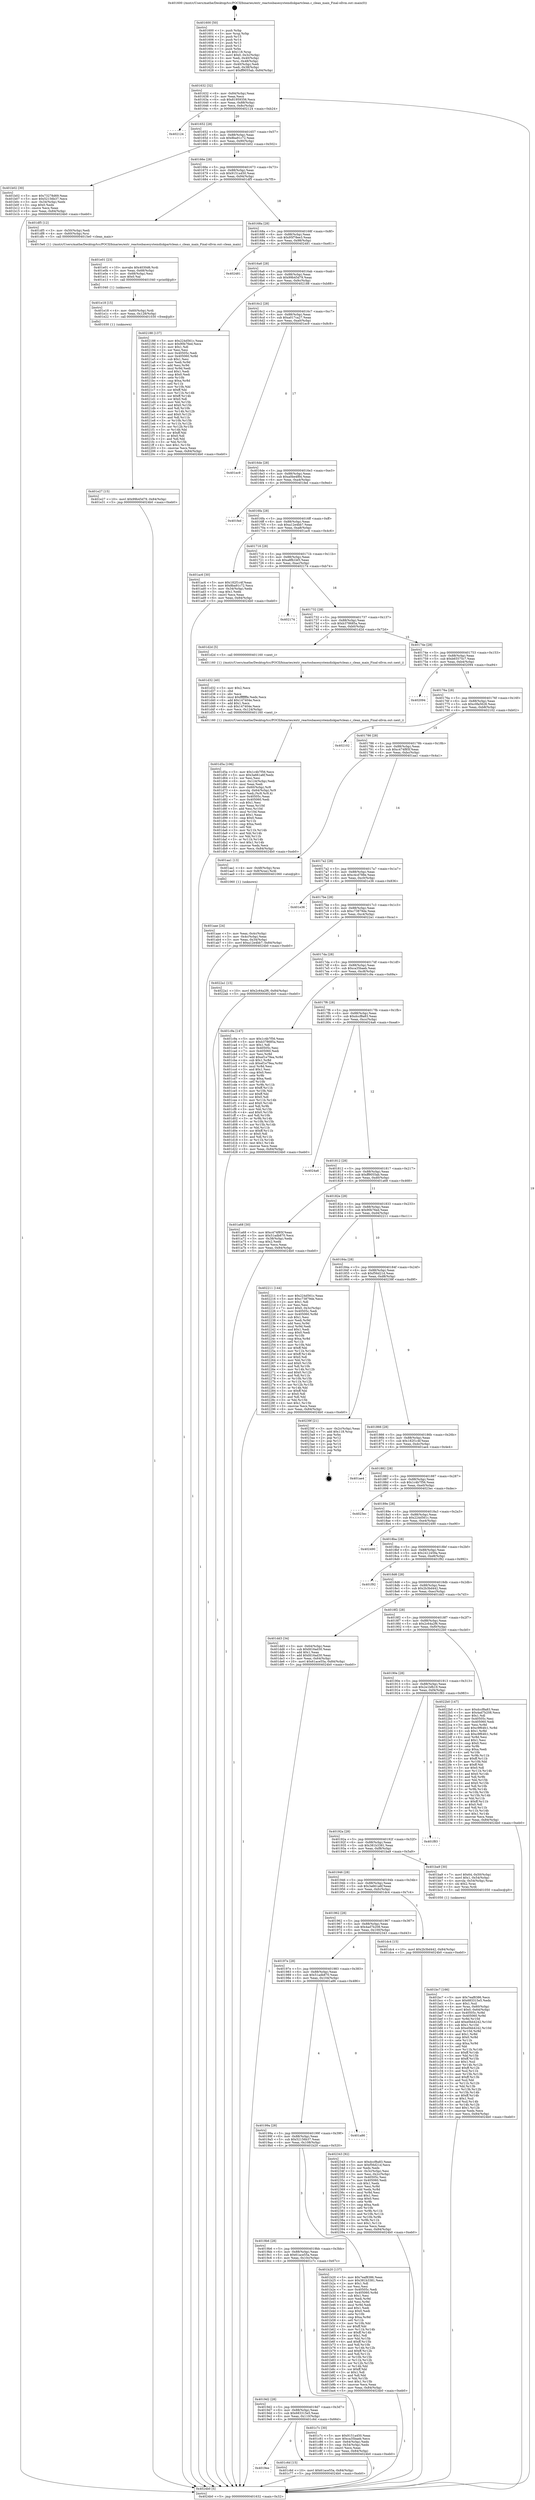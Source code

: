 digraph "0x401600" {
  label = "0x401600 (/mnt/c/Users/mathe/Desktop/tcc/POCII/binaries/extr_reactosbasesystemdiskpartclean.c_clean_main_Final-ollvm.out::main(0))"
  labelloc = "t"
  node[shape=record]

  Entry [label="",width=0.3,height=0.3,shape=circle,fillcolor=black,style=filled]
  "0x401632" [label="{
     0x401632 [32]\l
     | [instrs]\l
     &nbsp;&nbsp;0x401632 \<+6\>: mov -0x84(%rbp),%eax\l
     &nbsp;&nbsp;0x401638 \<+2\>: mov %eax,%ecx\l
     &nbsp;&nbsp;0x40163a \<+6\>: sub $0x81959356,%ecx\l
     &nbsp;&nbsp;0x401640 \<+6\>: mov %eax,-0x88(%rbp)\l
     &nbsp;&nbsp;0x401646 \<+6\>: mov %ecx,-0x8c(%rbp)\l
     &nbsp;&nbsp;0x40164c \<+6\>: je 0000000000402124 \<main+0xb24\>\l
  }"]
  "0x402124" [label="{
     0x402124\l
  }", style=dashed]
  "0x401652" [label="{
     0x401652 [28]\l
     | [instrs]\l
     &nbsp;&nbsp;0x401652 \<+5\>: jmp 0000000000401657 \<main+0x57\>\l
     &nbsp;&nbsp;0x401657 \<+6\>: mov -0x88(%rbp),%eax\l
     &nbsp;&nbsp;0x40165d \<+5\>: sub $0x8ba91c72,%eax\l
     &nbsp;&nbsp;0x401662 \<+6\>: mov %eax,-0x90(%rbp)\l
     &nbsp;&nbsp;0x401668 \<+6\>: je 0000000000401b02 \<main+0x502\>\l
  }"]
  Exit [label="",width=0.3,height=0.3,shape=circle,fillcolor=black,style=filled,peripheries=2]
  "0x401b02" [label="{
     0x401b02 [30]\l
     | [instrs]\l
     &nbsp;&nbsp;0x401b02 \<+5\>: mov $0x73278d69,%eax\l
     &nbsp;&nbsp;0x401b07 \<+5\>: mov $0x52156b37,%ecx\l
     &nbsp;&nbsp;0x401b0c \<+3\>: mov -0x34(%rbp),%edx\l
     &nbsp;&nbsp;0x401b0f \<+3\>: cmp $0x0,%edx\l
     &nbsp;&nbsp;0x401b12 \<+3\>: cmove %ecx,%eax\l
     &nbsp;&nbsp;0x401b15 \<+6\>: mov %eax,-0x84(%rbp)\l
     &nbsp;&nbsp;0x401b1b \<+5\>: jmp 00000000004024b0 \<main+0xeb0\>\l
  }"]
  "0x40166e" [label="{
     0x40166e [28]\l
     | [instrs]\l
     &nbsp;&nbsp;0x40166e \<+5\>: jmp 0000000000401673 \<main+0x73\>\l
     &nbsp;&nbsp;0x401673 \<+6\>: mov -0x88(%rbp),%eax\l
     &nbsp;&nbsp;0x401679 \<+5\>: sub $0x9151a450,%eax\l
     &nbsp;&nbsp;0x40167e \<+6\>: mov %eax,-0x94(%rbp)\l
     &nbsp;&nbsp;0x401684 \<+6\>: je 0000000000401df5 \<main+0x7f5\>\l
  }"]
  "0x401e27" [label="{
     0x401e27 [15]\l
     | [instrs]\l
     &nbsp;&nbsp;0x401e27 \<+10\>: movl $0x99b45d79,-0x84(%rbp)\l
     &nbsp;&nbsp;0x401e31 \<+5\>: jmp 00000000004024b0 \<main+0xeb0\>\l
  }"]
  "0x401df5" [label="{
     0x401df5 [12]\l
     | [instrs]\l
     &nbsp;&nbsp;0x401df5 \<+3\>: mov -0x50(%rbp),%edi\l
     &nbsp;&nbsp;0x401df8 \<+4\>: mov -0x60(%rbp),%rsi\l
     &nbsp;&nbsp;0x401dfc \<+5\>: call 00000000004015e0 \<clean_main\>\l
     | [calls]\l
     &nbsp;&nbsp;0x4015e0 \{1\} (/mnt/c/Users/mathe/Desktop/tcc/POCII/binaries/extr_reactosbasesystemdiskpartclean.c_clean_main_Final-ollvm.out::clean_main)\l
  }"]
  "0x40168a" [label="{
     0x40168a [28]\l
     | [instrs]\l
     &nbsp;&nbsp;0x40168a \<+5\>: jmp 000000000040168f \<main+0x8f\>\l
     &nbsp;&nbsp;0x40168f \<+6\>: mov -0x88(%rbp),%eax\l
     &nbsp;&nbsp;0x401695 \<+5\>: sub $0x95f78ee3,%eax\l
     &nbsp;&nbsp;0x40169a \<+6\>: mov %eax,-0x98(%rbp)\l
     &nbsp;&nbsp;0x4016a0 \<+6\>: je 0000000000402481 \<main+0xe81\>\l
  }"]
  "0x401e18" [label="{
     0x401e18 [15]\l
     | [instrs]\l
     &nbsp;&nbsp;0x401e18 \<+4\>: mov -0x60(%rbp),%rdi\l
     &nbsp;&nbsp;0x401e1c \<+6\>: mov %eax,-0x128(%rbp)\l
     &nbsp;&nbsp;0x401e22 \<+5\>: call 0000000000401030 \<free@plt\>\l
     | [calls]\l
     &nbsp;&nbsp;0x401030 \{1\} (unknown)\l
  }"]
  "0x402481" [label="{
     0x402481\l
  }", style=dashed]
  "0x4016a6" [label="{
     0x4016a6 [28]\l
     | [instrs]\l
     &nbsp;&nbsp;0x4016a6 \<+5\>: jmp 00000000004016ab \<main+0xab\>\l
     &nbsp;&nbsp;0x4016ab \<+6\>: mov -0x88(%rbp),%eax\l
     &nbsp;&nbsp;0x4016b1 \<+5\>: sub $0x99b45d79,%eax\l
     &nbsp;&nbsp;0x4016b6 \<+6\>: mov %eax,-0x9c(%rbp)\l
     &nbsp;&nbsp;0x4016bc \<+6\>: je 0000000000402188 \<main+0xb88\>\l
  }"]
  "0x401e01" [label="{
     0x401e01 [23]\l
     | [instrs]\l
     &nbsp;&nbsp;0x401e01 \<+10\>: movabs $0x4030d6,%rdi\l
     &nbsp;&nbsp;0x401e0b \<+3\>: mov %eax,-0x68(%rbp)\l
     &nbsp;&nbsp;0x401e0e \<+3\>: mov -0x68(%rbp),%esi\l
     &nbsp;&nbsp;0x401e11 \<+2\>: mov $0x0,%al\l
     &nbsp;&nbsp;0x401e13 \<+5\>: call 0000000000401040 \<printf@plt\>\l
     | [calls]\l
     &nbsp;&nbsp;0x401040 \{1\} (unknown)\l
  }"]
  "0x402188" [label="{
     0x402188 [137]\l
     | [instrs]\l
     &nbsp;&nbsp;0x402188 \<+5\>: mov $0x224d561c,%eax\l
     &nbsp;&nbsp;0x40218d \<+5\>: mov $0x90b76ed,%ecx\l
     &nbsp;&nbsp;0x402192 \<+2\>: mov $0x1,%dl\l
     &nbsp;&nbsp;0x402194 \<+2\>: xor %esi,%esi\l
     &nbsp;&nbsp;0x402196 \<+7\>: mov 0x40505c,%edi\l
     &nbsp;&nbsp;0x40219d \<+8\>: mov 0x405060,%r8d\l
     &nbsp;&nbsp;0x4021a5 \<+3\>: sub $0x1,%esi\l
     &nbsp;&nbsp;0x4021a8 \<+3\>: mov %edi,%r9d\l
     &nbsp;&nbsp;0x4021ab \<+3\>: add %esi,%r9d\l
     &nbsp;&nbsp;0x4021ae \<+4\>: imul %r9d,%edi\l
     &nbsp;&nbsp;0x4021b2 \<+3\>: and $0x1,%edi\l
     &nbsp;&nbsp;0x4021b5 \<+3\>: cmp $0x0,%edi\l
     &nbsp;&nbsp;0x4021b8 \<+4\>: sete %r10b\l
     &nbsp;&nbsp;0x4021bc \<+4\>: cmp $0xa,%r8d\l
     &nbsp;&nbsp;0x4021c0 \<+4\>: setl %r11b\l
     &nbsp;&nbsp;0x4021c4 \<+3\>: mov %r10b,%bl\l
     &nbsp;&nbsp;0x4021c7 \<+3\>: xor $0xff,%bl\l
     &nbsp;&nbsp;0x4021ca \<+3\>: mov %r11b,%r14b\l
     &nbsp;&nbsp;0x4021cd \<+4\>: xor $0xff,%r14b\l
     &nbsp;&nbsp;0x4021d1 \<+3\>: xor $0x0,%dl\l
     &nbsp;&nbsp;0x4021d4 \<+3\>: mov %bl,%r15b\l
     &nbsp;&nbsp;0x4021d7 \<+4\>: and $0x0,%r15b\l
     &nbsp;&nbsp;0x4021db \<+3\>: and %dl,%r10b\l
     &nbsp;&nbsp;0x4021de \<+3\>: mov %r14b,%r12b\l
     &nbsp;&nbsp;0x4021e1 \<+4\>: and $0x0,%r12b\l
     &nbsp;&nbsp;0x4021e5 \<+3\>: and %dl,%r11b\l
     &nbsp;&nbsp;0x4021e8 \<+3\>: or %r10b,%r15b\l
     &nbsp;&nbsp;0x4021eb \<+3\>: or %r11b,%r12b\l
     &nbsp;&nbsp;0x4021ee \<+3\>: xor %r12b,%r15b\l
     &nbsp;&nbsp;0x4021f1 \<+3\>: or %r14b,%bl\l
     &nbsp;&nbsp;0x4021f4 \<+3\>: xor $0xff,%bl\l
     &nbsp;&nbsp;0x4021f7 \<+3\>: or $0x0,%dl\l
     &nbsp;&nbsp;0x4021fa \<+2\>: and %dl,%bl\l
     &nbsp;&nbsp;0x4021fc \<+3\>: or %bl,%r15b\l
     &nbsp;&nbsp;0x4021ff \<+4\>: test $0x1,%r15b\l
     &nbsp;&nbsp;0x402203 \<+3\>: cmovne %ecx,%eax\l
     &nbsp;&nbsp;0x402206 \<+6\>: mov %eax,-0x84(%rbp)\l
     &nbsp;&nbsp;0x40220c \<+5\>: jmp 00000000004024b0 \<main+0xeb0\>\l
  }"]
  "0x4016c2" [label="{
     0x4016c2 [28]\l
     | [instrs]\l
     &nbsp;&nbsp;0x4016c2 \<+5\>: jmp 00000000004016c7 \<main+0xc7\>\l
     &nbsp;&nbsp;0x4016c7 \<+6\>: mov -0x88(%rbp),%eax\l
     &nbsp;&nbsp;0x4016cd \<+5\>: sub $0xa017ca27,%eax\l
     &nbsp;&nbsp;0x4016d2 \<+6\>: mov %eax,-0xa0(%rbp)\l
     &nbsp;&nbsp;0x4016d8 \<+6\>: je 0000000000401ec9 \<main+0x8c9\>\l
  }"]
  "0x401d5a" [label="{
     0x401d5a [106]\l
     | [instrs]\l
     &nbsp;&nbsp;0x401d5a \<+5\>: mov $0x1c4b7f56,%ecx\l
     &nbsp;&nbsp;0x401d5f \<+5\>: mov $0x3a661a6f,%edx\l
     &nbsp;&nbsp;0x401d64 \<+2\>: xor %esi,%esi\l
     &nbsp;&nbsp;0x401d66 \<+6\>: mov -0x124(%rbp),%edi\l
     &nbsp;&nbsp;0x401d6c \<+3\>: imul %eax,%edi\l
     &nbsp;&nbsp;0x401d6f \<+4\>: mov -0x60(%rbp),%r8\l
     &nbsp;&nbsp;0x401d73 \<+4\>: movslq -0x64(%rbp),%r9\l
     &nbsp;&nbsp;0x401d77 \<+4\>: mov %edi,(%r8,%r9,4)\l
     &nbsp;&nbsp;0x401d7b \<+7\>: mov 0x40505c,%eax\l
     &nbsp;&nbsp;0x401d82 \<+7\>: mov 0x405060,%edi\l
     &nbsp;&nbsp;0x401d89 \<+3\>: sub $0x1,%esi\l
     &nbsp;&nbsp;0x401d8c \<+3\>: mov %eax,%r10d\l
     &nbsp;&nbsp;0x401d8f \<+3\>: add %esi,%r10d\l
     &nbsp;&nbsp;0x401d92 \<+4\>: imul %r10d,%eax\l
     &nbsp;&nbsp;0x401d96 \<+3\>: and $0x1,%eax\l
     &nbsp;&nbsp;0x401d99 \<+3\>: cmp $0x0,%eax\l
     &nbsp;&nbsp;0x401d9c \<+4\>: sete %r11b\l
     &nbsp;&nbsp;0x401da0 \<+3\>: cmp $0xa,%edi\l
     &nbsp;&nbsp;0x401da3 \<+3\>: setl %bl\l
     &nbsp;&nbsp;0x401da6 \<+3\>: mov %r11b,%r14b\l
     &nbsp;&nbsp;0x401da9 \<+3\>: and %bl,%r14b\l
     &nbsp;&nbsp;0x401dac \<+3\>: xor %bl,%r11b\l
     &nbsp;&nbsp;0x401daf \<+3\>: or %r11b,%r14b\l
     &nbsp;&nbsp;0x401db2 \<+4\>: test $0x1,%r14b\l
     &nbsp;&nbsp;0x401db6 \<+3\>: cmovne %edx,%ecx\l
     &nbsp;&nbsp;0x401db9 \<+6\>: mov %ecx,-0x84(%rbp)\l
     &nbsp;&nbsp;0x401dbf \<+5\>: jmp 00000000004024b0 \<main+0xeb0\>\l
  }"]
  "0x401ec9" [label="{
     0x401ec9\l
  }", style=dashed]
  "0x4016de" [label="{
     0x4016de [28]\l
     | [instrs]\l
     &nbsp;&nbsp;0x4016de \<+5\>: jmp 00000000004016e3 \<main+0xe3\>\l
     &nbsp;&nbsp;0x4016e3 \<+6\>: mov -0x88(%rbp),%eax\l
     &nbsp;&nbsp;0x4016e9 \<+5\>: sub $0xa0be4f84,%eax\l
     &nbsp;&nbsp;0x4016ee \<+6\>: mov %eax,-0xa4(%rbp)\l
     &nbsp;&nbsp;0x4016f4 \<+6\>: je 0000000000401fed \<main+0x9ed\>\l
  }"]
  "0x401d32" [label="{
     0x401d32 [40]\l
     | [instrs]\l
     &nbsp;&nbsp;0x401d32 \<+5\>: mov $0x2,%ecx\l
     &nbsp;&nbsp;0x401d37 \<+1\>: cltd\l
     &nbsp;&nbsp;0x401d38 \<+2\>: idiv %ecx\l
     &nbsp;&nbsp;0x401d3a \<+6\>: imul $0xfffffffe,%edx,%ecx\l
     &nbsp;&nbsp;0x401d40 \<+6\>: add $0x147404e,%ecx\l
     &nbsp;&nbsp;0x401d46 \<+3\>: add $0x1,%ecx\l
     &nbsp;&nbsp;0x401d49 \<+6\>: sub $0x147404e,%ecx\l
     &nbsp;&nbsp;0x401d4f \<+6\>: mov %ecx,-0x124(%rbp)\l
     &nbsp;&nbsp;0x401d55 \<+5\>: call 0000000000401160 \<next_i\>\l
     | [calls]\l
     &nbsp;&nbsp;0x401160 \{1\} (/mnt/c/Users/mathe/Desktop/tcc/POCII/binaries/extr_reactosbasesystemdiskpartclean.c_clean_main_Final-ollvm.out::next_i)\l
  }"]
  "0x401fed" [label="{
     0x401fed\l
  }", style=dashed]
  "0x4016fa" [label="{
     0x4016fa [28]\l
     | [instrs]\l
     &nbsp;&nbsp;0x4016fa \<+5\>: jmp 00000000004016ff \<main+0xff\>\l
     &nbsp;&nbsp;0x4016ff \<+6\>: mov -0x88(%rbp),%eax\l
     &nbsp;&nbsp;0x401705 \<+5\>: sub $0xa12e4bb7,%eax\l
     &nbsp;&nbsp;0x40170a \<+6\>: mov %eax,-0xa8(%rbp)\l
     &nbsp;&nbsp;0x401710 \<+6\>: je 0000000000401ac6 \<main+0x4c6\>\l
  }"]
  "0x4019ee" [label="{
     0x4019ee\l
  }", style=dashed]
  "0x401ac6" [label="{
     0x401ac6 [30]\l
     | [instrs]\l
     &nbsp;&nbsp;0x401ac6 \<+5\>: mov $0x182f1c4f,%eax\l
     &nbsp;&nbsp;0x401acb \<+5\>: mov $0x8ba91c72,%ecx\l
     &nbsp;&nbsp;0x401ad0 \<+3\>: mov -0x34(%rbp),%edx\l
     &nbsp;&nbsp;0x401ad3 \<+3\>: cmp $0x1,%edx\l
     &nbsp;&nbsp;0x401ad6 \<+3\>: cmovl %ecx,%eax\l
     &nbsp;&nbsp;0x401ad9 \<+6\>: mov %eax,-0x84(%rbp)\l
     &nbsp;&nbsp;0x401adf \<+5\>: jmp 00000000004024b0 \<main+0xeb0\>\l
  }"]
  "0x401716" [label="{
     0x401716 [28]\l
     | [instrs]\l
     &nbsp;&nbsp;0x401716 \<+5\>: jmp 000000000040171b \<main+0x11b\>\l
     &nbsp;&nbsp;0x40171b \<+6\>: mov -0x88(%rbp),%eax\l
     &nbsp;&nbsp;0x401721 \<+5\>: sub $0xa8fb1bf3,%eax\l
     &nbsp;&nbsp;0x401726 \<+6\>: mov %eax,-0xac(%rbp)\l
     &nbsp;&nbsp;0x40172c \<+6\>: je 0000000000402174 \<main+0xb74\>\l
  }"]
  "0x401c6d" [label="{
     0x401c6d [15]\l
     | [instrs]\l
     &nbsp;&nbsp;0x401c6d \<+10\>: movl $0x61ace55a,-0x84(%rbp)\l
     &nbsp;&nbsp;0x401c77 \<+5\>: jmp 00000000004024b0 \<main+0xeb0\>\l
  }"]
  "0x402174" [label="{
     0x402174\l
  }", style=dashed]
  "0x401732" [label="{
     0x401732 [28]\l
     | [instrs]\l
     &nbsp;&nbsp;0x401732 \<+5\>: jmp 0000000000401737 \<main+0x137\>\l
     &nbsp;&nbsp;0x401737 \<+6\>: mov -0x88(%rbp),%eax\l
     &nbsp;&nbsp;0x40173d \<+5\>: sub $0xb378685a,%eax\l
     &nbsp;&nbsp;0x401742 \<+6\>: mov %eax,-0xb0(%rbp)\l
     &nbsp;&nbsp;0x401748 \<+6\>: je 0000000000401d2d \<main+0x72d\>\l
  }"]
  "0x4019d2" [label="{
     0x4019d2 [28]\l
     | [instrs]\l
     &nbsp;&nbsp;0x4019d2 \<+5\>: jmp 00000000004019d7 \<main+0x3d7\>\l
     &nbsp;&nbsp;0x4019d7 \<+6\>: mov -0x88(%rbp),%eax\l
     &nbsp;&nbsp;0x4019dd \<+5\>: sub $0x683315e5,%eax\l
     &nbsp;&nbsp;0x4019e2 \<+6\>: mov %eax,-0x110(%rbp)\l
     &nbsp;&nbsp;0x4019e8 \<+6\>: je 0000000000401c6d \<main+0x66d\>\l
  }"]
  "0x401d2d" [label="{
     0x401d2d [5]\l
     | [instrs]\l
     &nbsp;&nbsp;0x401d2d \<+5\>: call 0000000000401160 \<next_i\>\l
     | [calls]\l
     &nbsp;&nbsp;0x401160 \{1\} (/mnt/c/Users/mathe/Desktop/tcc/POCII/binaries/extr_reactosbasesystemdiskpartclean.c_clean_main_Final-ollvm.out::next_i)\l
  }"]
  "0x40174e" [label="{
     0x40174e [28]\l
     | [instrs]\l
     &nbsp;&nbsp;0x40174e \<+5\>: jmp 0000000000401753 \<main+0x153\>\l
     &nbsp;&nbsp;0x401753 \<+6\>: mov -0x88(%rbp),%eax\l
     &nbsp;&nbsp;0x401759 \<+5\>: sub $0xb65575c7,%eax\l
     &nbsp;&nbsp;0x40175e \<+6\>: mov %eax,-0xb4(%rbp)\l
     &nbsp;&nbsp;0x401764 \<+6\>: je 0000000000402094 \<main+0xa94\>\l
  }"]
  "0x401c7c" [label="{
     0x401c7c [30]\l
     | [instrs]\l
     &nbsp;&nbsp;0x401c7c \<+5\>: mov $0x9151a450,%eax\l
     &nbsp;&nbsp;0x401c81 \<+5\>: mov $0xca35baeb,%ecx\l
     &nbsp;&nbsp;0x401c86 \<+3\>: mov -0x64(%rbp),%edx\l
     &nbsp;&nbsp;0x401c89 \<+3\>: cmp -0x54(%rbp),%edx\l
     &nbsp;&nbsp;0x401c8c \<+3\>: cmovl %ecx,%eax\l
     &nbsp;&nbsp;0x401c8f \<+6\>: mov %eax,-0x84(%rbp)\l
     &nbsp;&nbsp;0x401c95 \<+5\>: jmp 00000000004024b0 \<main+0xeb0\>\l
  }"]
  "0x402094" [label="{
     0x402094\l
  }", style=dashed]
  "0x40176a" [label="{
     0x40176a [28]\l
     | [instrs]\l
     &nbsp;&nbsp;0x40176a \<+5\>: jmp 000000000040176f \<main+0x16f\>\l
     &nbsp;&nbsp;0x40176f \<+6\>: mov -0x88(%rbp),%eax\l
     &nbsp;&nbsp;0x401775 \<+5\>: sub $0xc0fa5628,%eax\l
     &nbsp;&nbsp;0x40177a \<+6\>: mov %eax,-0xb8(%rbp)\l
     &nbsp;&nbsp;0x401780 \<+6\>: je 0000000000402102 \<main+0xb02\>\l
  }"]
  "0x401bc7" [label="{
     0x401bc7 [166]\l
     | [instrs]\l
     &nbsp;&nbsp;0x401bc7 \<+5\>: mov $0x7eaf8386,%ecx\l
     &nbsp;&nbsp;0x401bcc \<+5\>: mov $0x683315e5,%edx\l
     &nbsp;&nbsp;0x401bd1 \<+3\>: mov $0x1,%sil\l
     &nbsp;&nbsp;0x401bd4 \<+4\>: mov %rax,-0x60(%rbp)\l
     &nbsp;&nbsp;0x401bd8 \<+7\>: movl $0x0,-0x64(%rbp)\l
     &nbsp;&nbsp;0x401bdf \<+8\>: mov 0x40505c,%r8d\l
     &nbsp;&nbsp;0x401be7 \<+8\>: mov 0x405060,%r9d\l
     &nbsp;&nbsp;0x401bef \<+3\>: mov %r8d,%r10d\l
     &nbsp;&nbsp;0x401bf2 \<+7\>: add $0xe0bb4242,%r10d\l
     &nbsp;&nbsp;0x401bf9 \<+4\>: sub $0x1,%r10d\l
     &nbsp;&nbsp;0x401bfd \<+7\>: sub $0xe0bb4242,%r10d\l
     &nbsp;&nbsp;0x401c04 \<+4\>: imul %r10d,%r8d\l
     &nbsp;&nbsp;0x401c08 \<+4\>: and $0x1,%r8d\l
     &nbsp;&nbsp;0x401c0c \<+4\>: cmp $0x0,%r8d\l
     &nbsp;&nbsp;0x401c10 \<+4\>: sete %r11b\l
     &nbsp;&nbsp;0x401c14 \<+4\>: cmp $0xa,%r9d\l
     &nbsp;&nbsp;0x401c18 \<+3\>: setl %bl\l
     &nbsp;&nbsp;0x401c1b \<+3\>: mov %r11b,%r14b\l
     &nbsp;&nbsp;0x401c1e \<+4\>: xor $0xff,%r14b\l
     &nbsp;&nbsp;0x401c22 \<+3\>: mov %bl,%r15b\l
     &nbsp;&nbsp;0x401c25 \<+4\>: xor $0xff,%r15b\l
     &nbsp;&nbsp;0x401c29 \<+4\>: xor $0x1,%sil\l
     &nbsp;&nbsp;0x401c2d \<+3\>: mov %r14b,%r12b\l
     &nbsp;&nbsp;0x401c30 \<+4\>: and $0xff,%r12b\l
     &nbsp;&nbsp;0x401c34 \<+3\>: and %sil,%r11b\l
     &nbsp;&nbsp;0x401c37 \<+3\>: mov %r15b,%r13b\l
     &nbsp;&nbsp;0x401c3a \<+4\>: and $0xff,%r13b\l
     &nbsp;&nbsp;0x401c3e \<+3\>: and %sil,%bl\l
     &nbsp;&nbsp;0x401c41 \<+3\>: or %r11b,%r12b\l
     &nbsp;&nbsp;0x401c44 \<+3\>: or %bl,%r13b\l
     &nbsp;&nbsp;0x401c47 \<+3\>: xor %r13b,%r12b\l
     &nbsp;&nbsp;0x401c4a \<+3\>: or %r15b,%r14b\l
     &nbsp;&nbsp;0x401c4d \<+4\>: xor $0xff,%r14b\l
     &nbsp;&nbsp;0x401c51 \<+4\>: or $0x1,%sil\l
     &nbsp;&nbsp;0x401c55 \<+3\>: and %sil,%r14b\l
     &nbsp;&nbsp;0x401c58 \<+3\>: or %r14b,%r12b\l
     &nbsp;&nbsp;0x401c5b \<+4\>: test $0x1,%r12b\l
     &nbsp;&nbsp;0x401c5f \<+3\>: cmovne %edx,%ecx\l
     &nbsp;&nbsp;0x401c62 \<+6\>: mov %ecx,-0x84(%rbp)\l
     &nbsp;&nbsp;0x401c68 \<+5\>: jmp 00000000004024b0 \<main+0xeb0\>\l
  }"]
  "0x402102" [label="{
     0x402102\l
  }", style=dashed]
  "0x401786" [label="{
     0x401786 [28]\l
     | [instrs]\l
     &nbsp;&nbsp;0x401786 \<+5\>: jmp 000000000040178b \<main+0x18b\>\l
     &nbsp;&nbsp;0x40178b \<+6\>: mov -0x88(%rbp),%eax\l
     &nbsp;&nbsp;0x401791 \<+5\>: sub $0xc474f85f,%eax\l
     &nbsp;&nbsp;0x401796 \<+6\>: mov %eax,-0xbc(%rbp)\l
     &nbsp;&nbsp;0x40179c \<+6\>: je 0000000000401aa1 \<main+0x4a1\>\l
  }"]
  "0x4019b6" [label="{
     0x4019b6 [28]\l
     | [instrs]\l
     &nbsp;&nbsp;0x4019b6 \<+5\>: jmp 00000000004019bb \<main+0x3bb\>\l
     &nbsp;&nbsp;0x4019bb \<+6\>: mov -0x88(%rbp),%eax\l
     &nbsp;&nbsp;0x4019c1 \<+5\>: sub $0x61ace55a,%eax\l
     &nbsp;&nbsp;0x4019c6 \<+6\>: mov %eax,-0x10c(%rbp)\l
     &nbsp;&nbsp;0x4019cc \<+6\>: je 0000000000401c7c \<main+0x67c\>\l
  }"]
  "0x401aa1" [label="{
     0x401aa1 [13]\l
     | [instrs]\l
     &nbsp;&nbsp;0x401aa1 \<+4\>: mov -0x48(%rbp),%rax\l
     &nbsp;&nbsp;0x401aa5 \<+4\>: mov 0x8(%rax),%rdi\l
     &nbsp;&nbsp;0x401aa9 \<+5\>: call 0000000000401060 \<atoi@plt\>\l
     | [calls]\l
     &nbsp;&nbsp;0x401060 \{1\} (unknown)\l
  }"]
  "0x4017a2" [label="{
     0x4017a2 [28]\l
     | [instrs]\l
     &nbsp;&nbsp;0x4017a2 \<+5\>: jmp 00000000004017a7 \<main+0x1a7\>\l
     &nbsp;&nbsp;0x4017a7 \<+6\>: mov -0x88(%rbp),%eax\l
     &nbsp;&nbsp;0x4017ad \<+5\>: sub $0xc4cd788e,%eax\l
     &nbsp;&nbsp;0x4017b2 \<+6\>: mov %eax,-0xc0(%rbp)\l
     &nbsp;&nbsp;0x4017b8 \<+6\>: je 0000000000401e36 \<main+0x836\>\l
  }"]
  "0x401b20" [label="{
     0x401b20 [137]\l
     | [instrs]\l
     &nbsp;&nbsp;0x401b20 \<+5\>: mov $0x7eaf8386,%eax\l
     &nbsp;&nbsp;0x401b25 \<+5\>: mov $0x381b3381,%ecx\l
     &nbsp;&nbsp;0x401b2a \<+2\>: mov $0x1,%dl\l
     &nbsp;&nbsp;0x401b2c \<+2\>: xor %esi,%esi\l
     &nbsp;&nbsp;0x401b2e \<+7\>: mov 0x40505c,%edi\l
     &nbsp;&nbsp;0x401b35 \<+8\>: mov 0x405060,%r8d\l
     &nbsp;&nbsp;0x401b3d \<+3\>: sub $0x1,%esi\l
     &nbsp;&nbsp;0x401b40 \<+3\>: mov %edi,%r9d\l
     &nbsp;&nbsp;0x401b43 \<+3\>: add %esi,%r9d\l
     &nbsp;&nbsp;0x401b46 \<+4\>: imul %r9d,%edi\l
     &nbsp;&nbsp;0x401b4a \<+3\>: and $0x1,%edi\l
     &nbsp;&nbsp;0x401b4d \<+3\>: cmp $0x0,%edi\l
     &nbsp;&nbsp;0x401b50 \<+4\>: sete %r10b\l
     &nbsp;&nbsp;0x401b54 \<+4\>: cmp $0xa,%r8d\l
     &nbsp;&nbsp;0x401b58 \<+4\>: setl %r11b\l
     &nbsp;&nbsp;0x401b5c \<+3\>: mov %r10b,%bl\l
     &nbsp;&nbsp;0x401b5f \<+3\>: xor $0xff,%bl\l
     &nbsp;&nbsp;0x401b62 \<+3\>: mov %r11b,%r14b\l
     &nbsp;&nbsp;0x401b65 \<+4\>: xor $0xff,%r14b\l
     &nbsp;&nbsp;0x401b69 \<+3\>: xor $0x1,%dl\l
     &nbsp;&nbsp;0x401b6c \<+3\>: mov %bl,%r15b\l
     &nbsp;&nbsp;0x401b6f \<+4\>: and $0xff,%r15b\l
     &nbsp;&nbsp;0x401b73 \<+3\>: and %dl,%r10b\l
     &nbsp;&nbsp;0x401b76 \<+3\>: mov %r14b,%r12b\l
     &nbsp;&nbsp;0x401b79 \<+4\>: and $0xff,%r12b\l
     &nbsp;&nbsp;0x401b7d \<+3\>: and %dl,%r11b\l
     &nbsp;&nbsp;0x401b80 \<+3\>: or %r10b,%r15b\l
     &nbsp;&nbsp;0x401b83 \<+3\>: or %r11b,%r12b\l
     &nbsp;&nbsp;0x401b86 \<+3\>: xor %r12b,%r15b\l
     &nbsp;&nbsp;0x401b89 \<+3\>: or %r14b,%bl\l
     &nbsp;&nbsp;0x401b8c \<+3\>: xor $0xff,%bl\l
     &nbsp;&nbsp;0x401b8f \<+3\>: or $0x1,%dl\l
     &nbsp;&nbsp;0x401b92 \<+2\>: and %dl,%bl\l
     &nbsp;&nbsp;0x401b94 \<+3\>: or %bl,%r15b\l
     &nbsp;&nbsp;0x401b97 \<+4\>: test $0x1,%r15b\l
     &nbsp;&nbsp;0x401b9b \<+3\>: cmovne %ecx,%eax\l
     &nbsp;&nbsp;0x401b9e \<+6\>: mov %eax,-0x84(%rbp)\l
     &nbsp;&nbsp;0x401ba4 \<+5\>: jmp 00000000004024b0 \<main+0xeb0\>\l
  }"]
  "0x401e36" [label="{
     0x401e36\l
  }", style=dashed]
  "0x4017be" [label="{
     0x4017be [28]\l
     | [instrs]\l
     &nbsp;&nbsp;0x4017be \<+5\>: jmp 00000000004017c3 \<main+0x1c3\>\l
     &nbsp;&nbsp;0x4017c3 \<+6\>: mov -0x88(%rbp),%eax\l
     &nbsp;&nbsp;0x4017c9 \<+5\>: sub $0xc73879de,%eax\l
     &nbsp;&nbsp;0x4017ce \<+6\>: mov %eax,-0xc4(%rbp)\l
     &nbsp;&nbsp;0x4017d4 \<+6\>: je 00000000004022a1 \<main+0xca1\>\l
  }"]
  "0x40199a" [label="{
     0x40199a [28]\l
     | [instrs]\l
     &nbsp;&nbsp;0x40199a \<+5\>: jmp 000000000040199f \<main+0x39f\>\l
     &nbsp;&nbsp;0x40199f \<+6\>: mov -0x88(%rbp),%eax\l
     &nbsp;&nbsp;0x4019a5 \<+5\>: sub $0x52156b37,%eax\l
     &nbsp;&nbsp;0x4019aa \<+6\>: mov %eax,-0x108(%rbp)\l
     &nbsp;&nbsp;0x4019b0 \<+6\>: je 0000000000401b20 \<main+0x520\>\l
  }"]
  "0x4022a1" [label="{
     0x4022a1 [15]\l
     | [instrs]\l
     &nbsp;&nbsp;0x4022a1 \<+10\>: movl $0x2c64a2f6,-0x84(%rbp)\l
     &nbsp;&nbsp;0x4022ab \<+5\>: jmp 00000000004024b0 \<main+0xeb0\>\l
  }"]
  "0x4017da" [label="{
     0x4017da [28]\l
     | [instrs]\l
     &nbsp;&nbsp;0x4017da \<+5\>: jmp 00000000004017df \<main+0x1df\>\l
     &nbsp;&nbsp;0x4017df \<+6\>: mov -0x88(%rbp),%eax\l
     &nbsp;&nbsp;0x4017e5 \<+5\>: sub $0xca35baeb,%eax\l
     &nbsp;&nbsp;0x4017ea \<+6\>: mov %eax,-0xc8(%rbp)\l
     &nbsp;&nbsp;0x4017f0 \<+6\>: je 0000000000401c9a \<main+0x69a\>\l
  }"]
  "0x401a86" [label="{
     0x401a86\l
  }", style=dashed]
  "0x401c9a" [label="{
     0x401c9a [147]\l
     | [instrs]\l
     &nbsp;&nbsp;0x401c9a \<+5\>: mov $0x1c4b7f56,%eax\l
     &nbsp;&nbsp;0x401c9f \<+5\>: mov $0xb378685a,%ecx\l
     &nbsp;&nbsp;0x401ca4 \<+2\>: mov $0x1,%dl\l
     &nbsp;&nbsp;0x401ca6 \<+7\>: mov 0x40505c,%esi\l
     &nbsp;&nbsp;0x401cad \<+7\>: mov 0x405060,%edi\l
     &nbsp;&nbsp;0x401cb4 \<+3\>: mov %esi,%r8d\l
     &nbsp;&nbsp;0x401cb7 \<+7\>: add $0xef1e79ea,%r8d\l
     &nbsp;&nbsp;0x401cbe \<+4\>: sub $0x1,%r8d\l
     &nbsp;&nbsp;0x401cc2 \<+7\>: sub $0xef1e79ea,%r8d\l
     &nbsp;&nbsp;0x401cc9 \<+4\>: imul %r8d,%esi\l
     &nbsp;&nbsp;0x401ccd \<+3\>: and $0x1,%esi\l
     &nbsp;&nbsp;0x401cd0 \<+3\>: cmp $0x0,%esi\l
     &nbsp;&nbsp;0x401cd3 \<+4\>: sete %r9b\l
     &nbsp;&nbsp;0x401cd7 \<+3\>: cmp $0xa,%edi\l
     &nbsp;&nbsp;0x401cda \<+4\>: setl %r10b\l
     &nbsp;&nbsp;0x401cde \<+3\>: mov %r9b,%r11b\l
     &nbsp;&nbsp;0x401ce1 \<+4\>: xor $0xff,%r11b\l
     &nbsp;&nbsp;0x401ce5 \<+3\>: mov %r10b,%bl\l
     &nbsp;&nbsp;0x401ce8 \<+3\>: xor $0xff,%bl\l
     &nbsp;&nbsp;0x401ceb \<+3\>: xor $0x0,%dl\l
     &nbsp;&nbsp;0x401cee \<+3\>: mov %r11b,%r14b\l
     &nbsp;&nbsp;0x401cf1 \<+4\>: and $0x0,%r14b\l
     &nbsp;&nbsp;0x401cf5 \<+3\>: and %dl,%r9b\l
     &nbsp;&nbsp;0x401cf8 \<+3\>: mov %bl,%r15b\l
     &nbsp;&nbsp;0x401cfb \<+4\>: and $0x0,%r15b\l
     &nbsp;&nbsp;0x401cff \<+3\>: and %dl,%r10b\l
     &nbsp;&nbsp;0x401d02 \<+3\>: or %r9b,%r14b\l
     &nbsp;&nbsp;0x401d05 \<+3\>: or %r10b,%r15b\l
     &nbsp;&nbsp;0x401d08 \<+3\>: xor %r15b,%r14b\l
     &nbsp;&nbsp;0x401d0b \<+3\>: or %bl,%r11b\l
     &nbsp;&nbsp;0x401d0e \<+4\>: xor $0xff,%r11b\l
     &nbsp;&nbsp;0x401d12 \<+3\>: or $0x0,%dl\l
     &nbsp;&nbsp;0x401d15 \<+3\>: and %dl,%r11b\l
     &nbsp;&nbsp;0x401d18 \<+3\>: or %r11b,%r14b\l
     &nbsp;&nbsp;0x401d1b \<+4\>: test $0x1,%r14b\l
     &nbsp;&nbsp;0x401d1f \<+3\>: cmovne %ecx,%eax\l
     &nbsp;&nbsp;0x401d22 \<+6\>: mov %eax,-0x84(%rbp)\l
     &nbsp;&nbsp;0x401d28 \<+5\>: jmp 00000000004024b0 \<main+0xeb0\>\l
  }"]
  "0x4017f6" [label="{
     0x4017f6 [28]\l
     | [instrs]\l
     &nbsp;&nbsp;0x4017f6 \<+5\>: jmp 00000000004017fb \<main+0x1fb\>\l
     &nbsp;&nbsp;0x4017fb \<+6\>: mov -0x88(%rbp),%eax\l
     &nbsp;&nbsp;0x401801 \<+5\>: sub $0xdccf8a83,%eax\l
     &nbsp;&nbsp;0x401806 \<+6\>: mov %eax,-0xcc(%rbp)\l
     &nbsp;&nbsp;0x40180c \<+6\>: je 00000000004024a6 \<main+0xea6\>\l
  }"]
  "0x40197e" [label="{
     0x40197e [28]\l
     | [instrs]\l
     &nbsp;&nbsp;0x40197e \<+5\>: jmp 0000000000401983 \<main+0x383\>\l
     &nbsp;&nbsp;0x401983 \<+6\>: mov -0x88(%rbp),%eax\l
     &nbsp;&nbsp;0x401989 \<+5\>: sub $0x51adb870,%eax\l
     &nbsp;&nbsp;0x40198e \<+6\>: mov %eax,-0x104(%rbp)\l
     &nbsp;&nbsp;0x401994 \<+6\>: je 0000000000401a86 \<main+0x486\>\l
  }"]
  "0x4024a6" [label="{
     0x4024a6\l
  }", style=dashed]
  "0x401812" [label="{
     0x401812 [28]\l
     | [instrs]\l
     &nbsp;&nbsp;0x401812 \<+5\>: jmp 0000000000401817 \<main+0x217\>\l
     &nbsp;&nbsp;0x401817 \<+6\>: mov -0x88(%rbp),%eax\l
     &nbsp;&nbsp;0x40181d \<+5\>: sub $0xff9055ab,%eax\l
     &nbsp;&nbsp;0x401822 \<+6\>: mov %eax,-0xd0(%rbp)\l
     &nbsp;&nbsp;0x401828 \<+6\>: je 0000000000401a68 \<main+0x468\>\l
  }"]
  "0x402343" [label="{
     0x402343 [92]\l
     | [instrs]\l
     &nbsp;&nbsp;0x402343 \<+5\>: mov $0xdccf8a83,%eax\l
     &nbsp;&nbsp;0x402348 \<+5\>: mov $0xf56d21d,%ecx\l
     &nbsp;&nbsp;0x40234d \<+2\>: xor %edx,%edx\l
     &nbsp;&nbsp;0x40234f \<+3\>: mov -0x3c(%rbp),%esi\l
     &nbsp;&nbsp;0x402352 \<+3\>: mov %esi,-0x2c(%rbp)\l
     &nbsp;&nbsp;0x402355 \<+7\>: mov 0x40505c,%esi\l
     &nbsp;&nbsp;0x40235c \<+7\>: mov 0x405060,%edi\l
     &nbsp;&nbsp;0x402363 \<+3\>: sub $0x1,%edx\l
     &nbsp;&nbsp;0x402366 \<+3\>: mov %esi,%r8d\l
     &nbsp;&nbsp;0x402369 \<+3\>: add %edx,%r8d\l
     &nbsp;&nbsp;0x40236c \<+4\>: imul %r8d,%esi\l
     &nbsp;&nbsp;0x402370 \<+3\>: and $0x1,%esi\l
     &nbsp;&nbsp;0x402373 \<+3\>: cmp $0x0,%esi\l
     &nbsp;&nbsp;0x402376 \<+4\>: sete %r9b\l
     &nbsp;&nbsp;0x40237a \<+3\>: cmp $0xa,%edi\l
     &nbsp;&nbsp;0x40237d \<+4\>: setl %r10b\l
     &nbsp;&nbsp;0x402381 \<+3\>: mov %r9b,%r11b\l
     &nbsp;&nbsp;0x402384 \<+3\>: and %r10b,%r11b\l
     &nbsp;&nbsp;0x402387 \<+3\>: xor %r10b,%r9b\l
     &nbsp;&nbsp;0x40238a \<+3\>: or %r9b,%r11b\l
     &nbsp;&nbsp;0x40238d \<+4\>: test $0x1,%r11b\l
     &nbsp;&nbsp;0x402391 \<+3\>: cmovne %ecx,%eax\l
     &nbsp;&nbsp;0x402394 \<+6\>: mov %eax,-0x84(%rbp)\l
     &nbsp;&nbsp;0x40239a \<+5\>: jmp 00000000004024b0 \<main+0xeb0\>\l
  }"]
  "0x401a68" [label="{
     0x401a68 [30]\l
     | [instrs]\l
     &nbsp;&nbsp;0x401a68 \<+5\>: mov $0xc474f85f,%eax\l
     &nbsp;&nbsp;0x401a6d \<+5\>: mov $0x51adb870,%ecx\l
     &nbsp;&nbsp;0x401a72 \<+3\>: mov -0x38(%rbp),%edx\l
     &nbsp;&nbsp;0x401a75 \<+3\>: cmp $0x2,%edx\l
     &nbsp;&nbsp;0x401a78 \<+3\>: cmovne %ecx,%eax\l
     &nbsp;&nbsp;0x401a7b \<+6\>: mov %eax,-0x84(%rbp)\l
     &nbsp;&nbsp;0x401a81 \<+5\>: jmp 00000000004024b0 \<main+0xeb0\>\l
  }"]
  "0x40182e" [label="{
     0x40182e [28]\l
     | [instrs]\l
     &nbsp;&nbsp;0x40182e \<+5\>: jmp 0000000000401833 \<main+0x233\>\l
     &nbsp;&nbsp;0x401833 \<+6\>: mov -0x88(%rbp),%eax\l
     &nbsp;&nbsp;0x401839 \<+5\>: sub $0x90b76ed,%eax\l
     &nbsp;&nbsp;0x40183e \<+6\>: mov %eax,-0xd4(%rbp)\l
     &nbsp;&nbsp;0x401844 \<+6\>: je 0000000000402211 \<main+0xc11\>\l
  }"]
  "0x4024b0" [label="{
     0x4024b0 [5]\l
     | [instrs]\l
     &nbsp;&nbsp;0x4024b0 \<+5\>: jmp 0000000000401632 \<main+0x32\>\l
  }"]
  "0x401600" [label="{
     0x401600 [50]\l
     | [instrs]\l
     &nbsp;&nbsp;0x401600 \<+1\>: push %rbp\l
     &nbsp;&nbsp;0x401601 \<+3\>: mov %rsp,%rbp\l
     &nbsp;&nbsp;0x401604 \<+2\>: push %r15\l
     &nbsp;&nbsp;0x401606 \<+2\>: push %r14\l
     &nbsp;&nbsp;0x401608 \<+2\>: push %r13\l
     &nbsp;&nbsp;0x40160a \<+2\>: push %r12\l
     &nbsp;&nbsp;0x40160c \<+1\>: push %rbx\l
     &nbsp;&nbsp;0x40160d \<+7\>: sub $0x118,%rsp\l
     &nbsp;&nbsp;0x401614 \<+7\>: movl $0x0,-0x3c(%rbp)\l
     &nbsp;&nbsp;0x40161b \<+3\>: mov %edi,-0x40(%rbp)\l
     &nbsp;&nbsp;0x40161e \<+4\>: mov %rsi,-0x48(%rbp)\l
     &nbsp;&nbsp;0x401622 \<+3\>: mov -0x40(%rbp),%edi\l
     &nbsp;&nbsp;0x401625 \<+3\>: mov %edi,-0x38(%rbp)\l
     &nbsp;&nbsp;0x401628 \<+10\>: movl $0xff9055ab,-0x84(%rbp)\l
  }"]
  "0x401aae" [label="{
     0x401aae [24]\l
     | [instrs]\l
     &nbsp;&nbsp;0x401aae \<+3\>: mov %eax,-0x4c(%rbp)\l
     &nbsp;&nbsp;0x401ab1 \<+3\>: mov -0x4c(%rbp),%eax\l
     &nbsp;&nbsp;0x401ab4 \<+3\>: mov %eax,-0x34(%rbp)\l
     &nbsp;&nbsp;0x401ab7 \<+10\>: movl $0xa12e4bb7,-0x84(%rbp)\l
     &nbsp;&nbsp;0x401ac1 \<+5\>: jmp 00000000004024b0 \<main+0xeb0\>\l
  }"]
  "0x401962" [label="{
     0x401962 [28]\l
     | [instrs]\l
     &nbsp;&nbsp;0x401962 \<+5\>: jmp 0000000000401967 \<main+0x367\>\l
     &nbsp;&nbsp;0x401967 \<+6\>: mov -0x88(%rbp),%eax\l
     &nbsp;&nbsp;0x40196d \<+5\>: sub $0x4ad7b208,%eax\l
     &nbsp;&nbsp;0x401972 \<+6\>: mov %eax,-0x100(%rbp)\l
     &nbsp;&nbsp;0x401978 \<+6\>: je 0000000000402343 \<main+0xd43\>\l
  }"]
  "0x402211" [label="{
     0x402211 [144]\l
     | [instrs]\l
     &nbsp;&nbsp;0x402211 \<+5\>: mov $0x224d561c,%eax\l
     &nbsp;&nbsp;0x402216 \<+5\>: mov $0xc73879de,%ecx\l
     &nbsp;&nbsp;0x40221b \<+2\>: mov $0x1,%dl\l
     &nbsp;&nbsp;0x40221d \<+2\>: xor %esi,%esi\l
     &nbsp;&nbsp;0x40221f \<+7\>: movl $0x0,-0x3c(%rbp)\l
     &nbsp;&nbsp;0x402226 \<+7\>: mov 0x40505c,%edi\l
     &nbsp;&nbsp;0x40222d \<+8\>: mov 0x405060,%r8d\l
     &nbsp;&nbsp;0x402235 \<+3\>: sub $0x1,%esi\l
     &nbsp;&nbsp;0x402238 \<+3\>: mov %edi,%r9d\l
     &nbsp;&nbsp;0x40223b \<+3\>: add %esi,%r9d\l
     &nbsp;&nbsp;0x40223e \<+4\>: imul %r9d,%edi\l
     &nbsp;&nbsp;0x402242 \<+3\>: and $0x1,%edi\l
     &nbsp;&nbsp;0x402245 \<+3\>: cmp $0x0,%edi\l
     &nbsp;&nbsp;0x402248 \<+4\>: sete %r10b\l
     &nbsp;&nbsp;0x40224c \<+4\>: cmp $0xa,%r8d\l
     &nbsp;&nbsp;0x402250 \<+4\>: setl %r11b\l
     &nbsp;&nbsp;0x402254 \<+3\>: mov %r10b,%bl\l
     &nbsp;&nbsp;0x402257 \<+3\>: xor $0xff,%bl\l
     &nbsp;&nbsp;0x40225a \<+3\>: mov %r11b,%r14b\l
     &nbsp;&nbsp;0x40225d \<+4\>: xor $0xff,%r14b\l
     &nbsp;&nbsp;0x402261 \<+3\>: xor $0x0,%dl\l
     &nbsp;&nbsp;0x402264 \<+3\>: mov %bl,%r15b\l
     &nbsp;&nbsp;0x402267 \<+4\>: and $0x0,%r15b\l
     &nbsp;&nbsp;0x40226b \<+3\>: and %dl,%r10b\l
     &nbsp;&nbsp;0x40226e \<+3\>: mov %r14b,%r12b\l
     &nbsp;&nbsp;0x402271 \<+4\>: and $0x0,%r12b\l
     &nbsp;&nbsp;0x402275 \<+3\>: and %dl,%r11b\l
     &nbsp;&nbsp;0x402278 \<+3\>: or %r10b,%r15b\l
     &nbsp;&nbsp;0x40227b \<+3\>: or %r11b,%r12b\l
     &nbsp;&nbsp;0x40227e \<+3\>: xor %r12b,%r15b\l
     &nbsp;&nbsp;0x402281 \<+3\>: or %r14b,%bl\l
     &nbsp;&nbsp;0x402284 \<+3\>: xor $0xff,%bl\l
     &nbsp;&nbsp;0x402287 \<+3\>: or $0x0,%dl\l
     &nbsp;&nbsp;0x40228a \<+2\>: and %dl,%bl\l
     &nbsp;&nbsp;0x40228c \<+3\>: or %bl,%r15b\l
     &nbsp;&nbsp;0x40228f \<+4\>: test $0x1,%r15b\l
     &nbsp;&nbsp;0x402293 \<+3\>: cmovne %ecx,%eax\l
     &nbsp;&nbsp;0x402296 \<+6\>: mov %eax,-0x84(%rbp)\l
     &nbsp;&nbsp;0x40229c \<+5\>: jmp 00000000004024b0 \<main+0xeb0\>\l
  }"]
  "0x40184a" [label="{
     0x40184a [28]\l
     | [instrs]\l
     &nbsp;&nbsp;0x40184a \<+5\>: jmp 000000000040184f \<main+0x24f\>\l
     &nbsp;&nbsp;0x40184f \<+6\>: mov -0x88(%rbp),%eax\l
     &nbsp;&nbsp;0x401855 \<+5\>: sub $0xf56d21d,%eax\l
     &nbsp;&nbsp;0x40185a \<+6\>: mov %eax,-0xd8(%rbp)\l
     &nbsp;&nbsp;0x401860 \<+6\>: je 000000000040239f \<main+0xd9f\>\l
  }"]
  "0x401dc4" [label="{
     0x401dc4 [15]\l
     | [instrs]\l
     &nbsp;&nbsp;0x401dc4 \<+10\>: movl $0x2b3bd442,-0x84(%rbp)\l
     &nbsp;&nbsp;0x401dce \<+5\>: jmp 00000000004024b0 \<main+0xeb0\>\l
  }"]
  "0x40239f" [label="{
     0x40239f [21]\l
     | [instrs]\l
     &nbsp;&nbsp;0x40239f \<+3\>: mov -0x2c(%rbp),%eax\l
     &nbsp;&nbsp;0x4023a2 \<+7\>: add $0x118,%rsp\l
     &nbsp;&nbsp;0x4023a9 \<+1\>: pop %rbx\l
     &nbsp;&nbsp;0x4023aa \<+2\>: pop %r12\l
     &nbsp;&nbsp;0x4023ac \<+2\>: pop %r13\l
     &nbsp;&nbsp;0x4023ae \<+2\>: pop %r14\l
     &nbsp;&nbsp;0x4023b0 \<+2\>: pop %r15\l
     &nbsp;&nbsp;0x4023b2 \<+1\>: pop %rbp\l
     &nbsp;&nbsp;0x4023b3 \<+1\>: ret\l
  }"]
  "0x401866" [label="{
     0x401866 [28]\l
     | [instrs]\l
     &nbsp;&nbsp;0x401866 \<+5\>: jmp 000000000040186b \<main+0x26b\>\l
     &nbsp;&nbsp;0x40186b \<+6\>: mov -0x88(%rbp),%eax\l
     &nbsp;&nbsp;0x401871 \<+5\>: sub $0x182f1c4f,%eax\l
     &nbsp;&nbsp;0x401876 \<+6\>: mov %eax,-0xdc(%rbp)\l
     &nbsp;&nbsp;0x40187c \<+6\>: je 0000000000401ae4 \<main+0x4e4\>\l
  }"]
  "0x401946" [label="{
     0x401946 [28]\l
     | [instrs]\l
     &nbsp;&nbsp;0x401946 \<+5\>: jmp 000000000040194b \<main+0x34b\>\l
     &nbsp;&nbsp;0x40194b \<+6\>: mov -0x88(%rbp),%eax\l
     &nbsp;&nbsp;0x401951 \<+5\>: sub $0x3a661a6f,%eax\l
     &nbsp;&nbsp;0x401956 \<+6\>: mov %eax,-0xfc(%rbp)\l
     &nbsp;&nbsp;0x40195c \<+6\>: je 0000000000401dc4 \<main+0x7c4\>\l
  }"]
  "0x401ae4" [label="{
     0x401ae4\l
  }", style=dashed]
  "0x401882" [label="{
     0x401882 [28]\l
     | [instrs]\l
     &nbsp;&nbsp;0x401882 \<+5\>: jmp 0000000000401887 \<main+0x287\>\l
     &nbsp;&nbsp;0x401887 \<+6\>: mov -0x88(%rbp),%eax\l
     &nbsp;&nbsp;0x40188d \<+5\>: sub $0x1c4b7f56,%eax\l
     &nbsp;&nbsp;0x401892 \<+6\>: mov %eax,-0xe0(%rbp)\l
     &nbsp;&nbsp;0x401898 \<+6\>: je 00000000004023ec \<main+0xdec\>\l
  }"]
  "0x401ba9" [label="{
     0x401ba9 [30]\l
     | [instrs]\l
     &nbsp;&nbsp;0x401ba9 \<+7\>: movl $0x64,-0x50(%rbp)\l
     &nbsp;&nbsp;0x401bb0 \<+7\>: movl $0x1,-0x54(%rbp)\l
     &nbsp;&nbsp;0x401bb7 \<+4\>: movslq -0x54(%rbp),%rax\l
     &nbsp;&nbsp;0x401bbb \<+4\>: shl $0x2,%rax\l
     &nbsp;&nbsp;0x401bbf \<+3\>: mov %rax,%rdi\l
     &nbsp;&nbsp;0x401bc2 \<+5\>: call 0000000000401050 \<malloc@plt\>\l
     | [calls]\l
     &nbsp;&nbsp;0x401050 \{1\} (unknown)\l
  }"]
  "0x4023ec" [label="{
     0x4023ec\l
  }", style=dashed]
  "0x40189e" [label="{
     0x40189e [28]\l
     | [instrs]\l
     &nbsp;&nbsp;0x40189e \<+5\>: jmp 00000000004018a3 \<main+0x2a3\>\l
     &nbsp;&nbsp;0x4018a3 \<+6\>: mov -0x88(%rbp),%eax\l
     &nbsp;&nbsp;0x4018a9 \<+5\>: sub $0x224d561c,%eax\l
     &nbsp;&nbsp;0x4018ae \<+6\>: mov %eax,-0xe4(%rbp)\l
     &nbsp;&nbsp;0x4018b4 \<+6\>: je 0000000000402490 \<main+0xe90\>\l
  }"]
  "0x40192a" [label="{
     0x40192a [28]\l
     | [instrs]\l
     &nbsp;&nbsp;0x40192a \<+5\>: jmp 000000000040192f \<main+0x32f\>\l
     &nbsp;&nbsp;0x40192f \<+6\>: mov -0x88(%rbp),%eax\l
     &nbsp;&nbsp;0x401935 \<+5\>: sub $0x381b3381,%eax\l
     &nbsp;&nbsp;0x40193a \<+6\>: mov %eax,-0xf8(%rbp)\l
     &nbsp;&nbsp;0x401940 \<+6\>: je 0000000000401ba9 \<main+0x5a9\>\l
  }"]
  "0x402490" [label="{
     0x402490\l
  }", style=dashed]
  "0x4018ba" [label="{
     0x4018ba [28]\l
     | [instrs]\l
     &nbsp;&nbsp;0x4018ba \<+5\>: jmp 00000000004018bf \<main+0x2bf\>\l
     &nbsp;&nbsp;0x4018bf \<+6\>: mov -0x88(%rbp),%eax\l
     &nbsp;&nbsp;0x4018c5 \<+5\>: sub $0x2412459a,%eax\l
     &nbsp;&nbsp;0x4018ca \<+6\>: mov %eax,-0xe8(%rbp)\l
     &nbsp;&nbsp;0x4018d0 \<+6\>: je 0000000000401f92 \<main+0x992\>\l
  }"]
  "0x401f83" [label="{
     0x401f83\l
  }", style=dashed]
  "0x401f92" [label="{
     0x401f92\l
  }", style=dashed]
  "0x4018d6" [label="{
     0x4018d6 [28]\l
     | [instrs]\l
     &nbsp;&nbsp;0x4018d6 \<+5\>: jmp 00000000004018db \<main+0x2db\>\l
     &nbsp;&nbsp;0x4018db \<+6\>: mov -0x88(%rbp),%eax\l
     &nbsp;&nbsp;0x4018e1 \<+5\>: sub $0x2b3bd442,%eax\l
     &nbsp;&nbsp;0x4018e6 \<+6\>: mov %eax,-0xec(%rbp)\l
     &nbsp;&nbsp;0x4018ec \<+6\>: je 0000000000401dd3 \<main+0x7d3\>\l
  }"]
  "0x40190e" [label="{
     0x40190e [28]\l
     | [instrs]\l
     &nbsp;&nbsp;0x40190e \<+5\>: jmp 0000000000401913 \<main+0x313\>\l
     &nbsp;&nbsp;0x401913 \<+6\>: mov -0x88(%rbp),%eax\l
     &nbsp;&nbsp;0x401919 \<+5\>: sub $0x2e1bfb19,%eax\l
     &nbsp;&nbsp;0x40191e \<+6\>: mov %eax,-0xf4(%rbp)\l
     &nbsp;&nbsp;0x401924 \<+6\>: je 0000000000401f83 \<main+0x983\>\l
  }"]
  "0x401dd3" [label="{
     0x401dd3 [34]\l
     | [instrs]\l
     &nbsp;&nbsp;0x401dd3 \<+3\>: mov -0x64(%rbp),%eax\l
     &nbsp;&nbsp;0x401dd6 \<+5\>: sub $0xfd16ad30,%eax\l
     &nbsp;&nbsp;0x401ddb \<+3\>: add $0x1,%eax\l
     &nbsp;&nbsp;0x401dde \<+5\>: add $0xfd16ad30,%eax\l
     &nbsp;&nbsp;0x401de3 \<+3\>: mov %eax,-0x64(%rbp)\l
     &nbsp;&nbsp;0x401de6 \<+10\>: movl $0x61ace55a,-0x84(%rbp)\l
     &nbsp;&nbsp;0x401df0 \<+5\>: jmp 00000000004024b0 \<main+0xeb0\>\l
  }"]
  "0x4018f2" [label="{
     0x4018f2 [28]\l
     | [instrs]\l
     &nbsp;&nbsp;0x4018f2 \<+5\>: jmp 00000000004018f7 \<main+0x2f7\>\l
     &nbsp;&nbsp;0x4018f7 \<+6\>: mov -0x88(%rbp),%eax\l
     &nbsp;&nbsp;0x4018fd \<+5\>: sub $0x2c64a2f6,%eax\l
     &nbsp;&nbsp;0x401902 \<+6\>: mov %eax,-0xf0(%rbp)\l
     &nbsp;&nbsp;0x401908 \<+6\>: je 00000000004022b0 \<main+0xcb0\>\l
  }"]
  "0x4022b0" [label="{
     0x4022b0 [147]\l
     | [instrs]\l
     &nbsp;&nbsp;0x4022b0 \<+5\>: mov $0xdccf8a83,%eax\l
     &nbsp;&nbsp;0x4022b5 \<+5\>: mov $0x4ad7b208,%ecx\l
     &nbsp;&nbsp;0x4022ba \<+2\>: mov $0x1,%dl\l
     &nbsp;&nbsp;0x4022bc \<+7\>: mov 0x40505c,%esi\l
     &nbsp;&nbsp;0x4022c3 \<+7\>: mov 0x405060,%edi\l
     &nbsp;&nbsp;0x4022ca \<+3\>: mov %esi,%r8d\l
     &nbsp;&nbsp;0x4022cd \<+7\>: add $0xc9f64fc1,%r8d\l
     &nbsp;&nbsp;0x4022d4 \<+4\>: sub $0x1,%r8d\l
     &nbsp;&nbsp;0x4022d8 \<+7\>: sub $0xc9f64fc1,%r8d\l
     &nbsp;&nbsp;0x4022df \<+4\>: imul %r8d,%esi\l
     &nbsp;&nbsp;0x4022e3 \<+3\>: and $0x1,%esi\l
     &nbsp;&nbsp;0x4022e6 \<+3\>: cmp $0x0,%esi\l
     &nbsp;&nbsp;0x4022e9 \<+4\>: sete %r9b\l
     &nbsp;&nbsp;0x4022ed \<+3\>: cmp $0xa,%edi\l
     &nbsp;&nbsp;0x4022f0 \<+4\>: setl %r10b\l
     &nbsp;&nbsp;0x4022f4 \<+3\>: mov %r9b,%r11b\l
     &nbsp;&nbsp;0x4022f7 \<+4\>: xor $0xff,%r11b\l
     &nbsp;&nbsp;0x4022fb \<+3\>: mov %r10b,%bl\l
     &nbsp;&nbsp;0x4022fe \<+3\>: xor $0xff,%bl\l
     &nbsp;&nbsp;0x402301 \<+3\>: xor $0x0,%dl\l
     &nbsp;&nbsp;0x402304 \<+3\>: mov %r11b,%r14b\l
     &nbsp;&nbsp;0x402307 \<+4\>: and $0x0,%r14b\l
     &nbsp;&nbsp;0x40230b \<+3\>: and %dl,%r9b\l
     &nbsp;&nbsp;0x40230e \<+3\>: mov %bl,%r15b\l
     &nbsp;&nbsp;0x402311 \<+4\>: and $0x0,%r15b\l
     &nbsp;&nbsp;0x402315 \<+3\>: and %dl,%r10b\l
     &nbsp;&nbsp;0x402318 \<+3\>: or %r9b,%r14b\l
     &nbsp;&nbsp;0x40231b \<+3\>: or %r10b,%r15b\l
     &nbsp;&nbsp;0x40231e \<+3\>: xor %r15b,%r14b\l
     &nbsp;&nbsp;0x402321 \<+3\>: or %bl,%r11b\l
     &nbsp;&nbsp;0x402324 \<+4\>: xor $0xff,%r11b\l
     &nbsp;&nbsp;0x402328 \<+3\>: or $0x0,%dl\l
     &nbsp;&nbsp;0x40232b \<+3\>: and %dl,%r11b\l
     &nbsp;&nbsp;0x40232e \<+3\>: or %r11b,%r14b\l
     &nbsp;&nbsp;0x402331 \<+4\>: test $0x1,%r14b\l
     &nbsp;&nbsp;0x402335 \<+3\>: cmovne %ecx,%eax\l
     &nbsp;&nbsp;0x402338 \<+6\>: mov %eax,-0x84(%rbp)\l
     &nbsp;&nbsp;0x40233e \<+5\>: jmp 00000000004024b0 \<main+0xeb0\>\l
  }"]
  Entry -> "0x401600" [label=" 1"]
  "0x401632" -> "0x402124" [label=" 0"]
  "0x401632" -> "0x401652" [label=" 20"]
  "0x40239f" -> Exit [label=" 1"]
  "0x401652" -> "0x401b02" [label=" 1"]
  "0x401652" -> "0x40166e" [label=" 19"]
  "0x402343" -> "0x4024b0" [label=" 1"]
  "0x40166e" -> "0x401df5" [label=" 1"]
  "0x40166e" -> "0x40168a" [label=" 18"]
  "0x4022b0" -> "0x4024b0" [label=" 1"]
  "0x40168a" -> "0x402481" [label=" 0"]
  "0x40168a" -> "0x4016a6" [label=" 18"]
  "0x4022a1" -> "0x4024b0" [label=" 1"]
  "0x4016a6" -> "0x402188" [label=" 1"]
  "0x4016a6" -> "0x4016c2" [label=" 17"]
  "0x402211" -> "0x4024b0" [label=" 1"]
  "0x4016c2" -> "0x401ec9" [label=" 0"]
  "0x4016c2" -> "0x4016de" [label=" 17"]
  "0x402188" -> "0x4024b0" [label=" 1"]
  "0x4016de" -> "0x401fed" [label=" 0"]
  "0x4016de" -> "0x4016fa" [label=" 17"]
  "0x401e27" -> "0x4024b0" [label=" 1"]
  "0x4016fa" -> "0x401ac6" [label=" 1"]
  "0x4016fa" -> "0x401716" [label=" 16"]
  "0x401e18" -> "0x401e27" [label=" 1"]
  "0x401716" -> "0x402174" [label=" 0"]
  "0x401716" -> "0x401732" [label=" 16"]
  "0x401e01" -> "0x401e18" [label=" 1"]
  "0x401732" -> "0x401d2d" [label=" 1"]
  "0x401732" -> "0x40174e" [label=" 15"]
  "0x401dd3" -> "0x4024b0" [label=" 1"]
  "0x40174e" -> "0x402094" [label=" 0"]
  "0x40174e" -> "0x40176a" [label=" 15"]
  "0x401dc4" -> "0x4024b0" [label=" 1"]
  "0x40176a" -> "0x402102" [label=" 0"]
  "0x40176a" -> "0x401786" [label=" 15"]
  "0x401d32" -> "0x401d5a" [label=" 1"]
  "0x401786" -> "0x401aa1" [label=" 1"]
  "0x401786" -> "0x4017a2" [label=" 14"]
  "0x401d2d" -> "0x401d32" [label=" 1"]
  "0x4017a2" -> "0x401e36" [label=" 0"]
  "0x4017a2" -> "0x4017be" [label=" 14"]
  "0x401c9a" -> "0x4024b0" [label=" 1"]
  "0x4017be" -> "0x4022a1" [label=" 1"]
  "0x4017be" -> "0x4017da" [label=" 13"]
  "0x401c6d" -> "0x4024b0" [label=" 1"]
  "0x4017da" -> "0x401c9a" [label=" 1"]
  "0x4017da" -> "0x4017f6" [label=" 12"]
  "0x4019d2" -> "0x4019ee" [label=" 0"]
  "0x4017f6" -> "0x4024a6" [label=" 0"]
  "0x4017f6" -> "0x401812" [label=" 12"]
  "0x401df5" -> "0x401e01" [label=" 1"]
  "0x401812" -> "0x401a68" [label=" 1"]
  "0x401812" -> "0x40182e" [label=" 11"]
  "0x401a68" -> "0x4024b0" [label=" 1"]
  "0x401600" -> "0x401632" [label=" 1"]
  "0x4024b0" -> "0x401632" [label=" 19"]
  "0x401aa1" -> "0x401aae" [label=" 1"]
  "0x401aae" -> "0x4024b0" [label=" 1"]
  "0x401ac6" -> "0x4024b0" [label=" 1"]
  "0x401b02" -> "0x4024b0" [label=" 1"]
  "0x4019b6" -> "0x4019d2" [label=" 1"]
  "0x40182e" -> "0x402211" [label=" 1"]
  "0x40182e" -> "0x40184a" [label=" 10"]
  "0x401d5a" -> "0x4024b0" [label=" 1"]
  "0x40184a" -> "0x40239f" [label=" 1"]
  "0x40184a" -> "0x401866" [label=" 9"]
  "0x401bc7" -> "0x4024b0" [label=" 1"]
  "0x401866" -> "0x401ae4" [label=" 0"]
  "0x401866" -> "0x401882" [label=" 9"]
  "0x401b20" -> "0x4024b0" [label=" 1"]
  "0x401882" -> "0x4023ec" [label=" 0"]
  "0x401882" -> "0x40189e" [label=" 9"]
  "0x40199a" -> "0x4019b6" [label=" 3"]
  "0x40189e" -> "0x402490" [label=" 0"]
  "0x40189e" -> "0x4018ba" [label=" 9"]
  "0x401c7c" -> "0x4024b0" [label=" 2"]
  "0x4018ba" -> "0x401f92" [label=" 0"]
  "0x4018ba" -> "0x4018d6" [label=" 9"]
  "0x40197e" -> "0x40199a" [label=" 4"]
  "0x4018d6" -> "0x401dd3" [label=" 1"]
  "0x4018d6" -> "0x4018f2" [label=" 8"]
  "0x4019d2" -> "0x401c6d" [label=" 1"]
  "0x4018f2" -> "0x4022b0" [label=" 1"]
  "0x4018f2" -> "0x40190e" [label=" 7"]
  "0x40197e" -> "0x401a86" [label=" 0"]
  "0x40190e" -> "0x401f83" [label=" 0"]
  "0x40190e" -> "0x40192a" [label=" 7"]
  "0x40199a" -> "0x401b20" [label=" 1"]
  "0x40192a" -> "0x401ba9" [label=" 1"]
  "0x40192a" -> "0x401946" [label=" 6"]
  "0x401ba9" -> "0x401bc7" [label=" 1"]
  "0x401946" -> "0x401dc4" [label=" 1"]
  "0x401946" -> "0x401962" [label=" 5"]
  "0x4019b6" -> "0x401c7c" [label=" 2"]
  "0x401962" -> "0x402343" [label=" 1"]
  "0x401962" -> "0x40197e" [label=" 4"]
}
